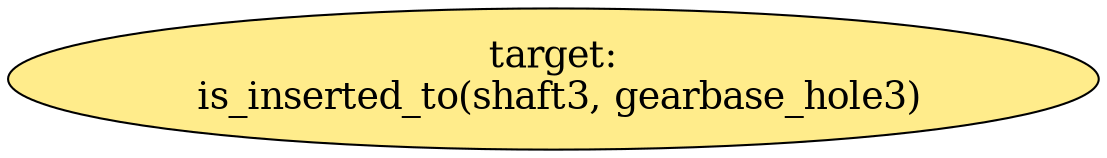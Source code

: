 digraph pastafarianism {
ordering=out;
graph [fontname="times-roman"];
node [fontname="times-roman"];
edge [fontname="times-roman"];
"target:
 is_inserted_to(shaft3, gearbase_hole3)" [fillcolor=lightgoldenrod1, fontcolor=black, fontsize=18, label="target:
 is_inserted_to(shaft3, gearbase_hole3)", shape=ellipse, style=filled];
}
